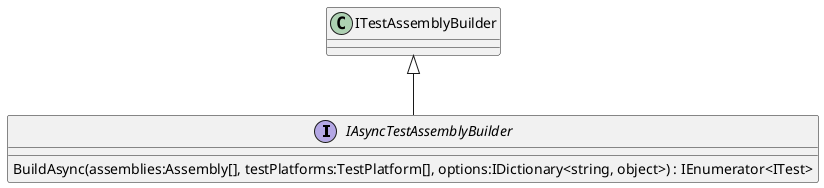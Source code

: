 @startuml
interface IAsyncTestAssemblyBuilder {
    BuildAsync(assemblies:Assembly[], testPlatforms:TestPlatform[], options:IDictionary<string, object>) : IEnumerator<ITest>
}
ITestAssemblyBuilder <|-- IAsyncTestAssemblyBuilder
@enduml
